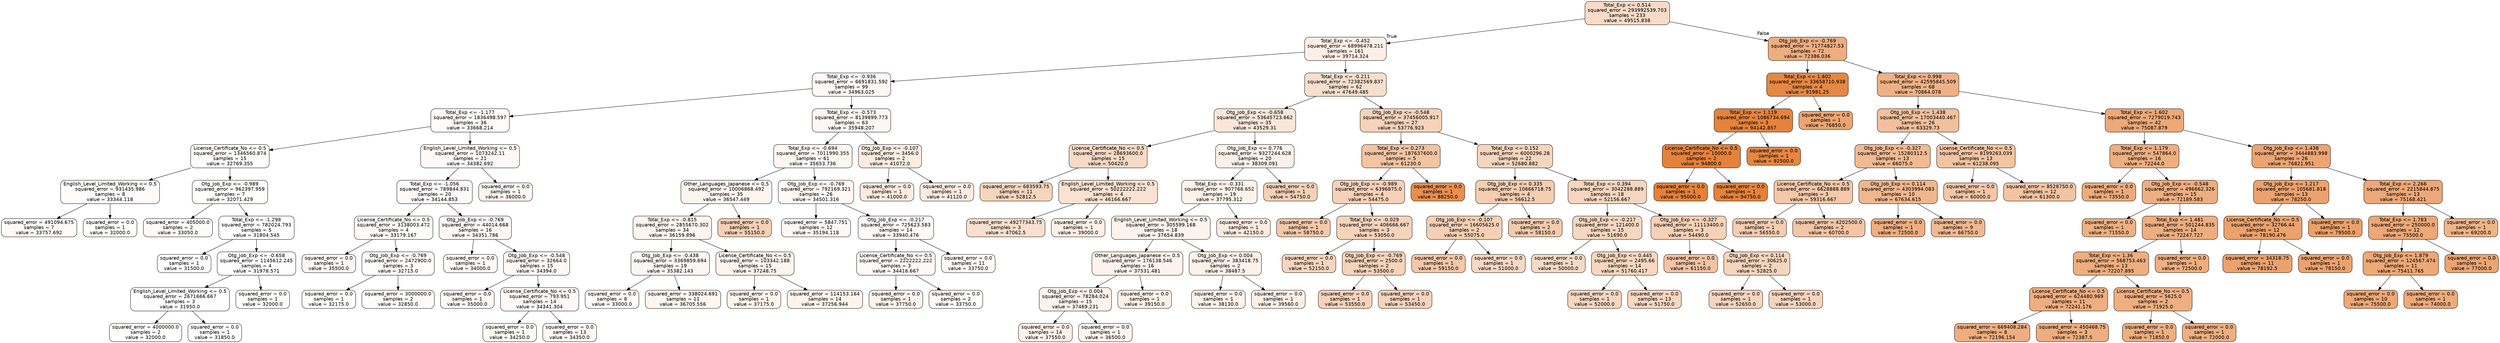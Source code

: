 digraph Tree {
node [shape=box, style="filled, rounded", color="black", fontname="helvetica"] ;
edge [fontname="helvetica"] ;
0 [label="Total_Exp <= 0.514\nsquared_error = 293992539.703\nsamples = 233\nvalue = 49515.838", fillcolor="#f8dbc7"] ;
1 [label="Total_Exp <= -0.452\nsquared_error = 68996478.211\nsamples = 161\nvalue = 39714.324", fillcolor="#fcefe5"] ;
0 -> 1 [labeldistance=2.5, labelangle=45, headlabel="True"] ;
2 [label="Total_Exp <= -0.936\nsquared_error = 6691831.592\nsamples = 99\nvalue = 34963.025", fillcolor="#fef8f4"] ;
1 -> 2 ;
3 [label="Total_Exp <= -1.177\nsquared_error = 1836498.597\nsamples = 36\nvalue = 33668.214", fillcolor="#fefbf8"] ;
2 -> 3 ;
4 [label="License_Certificate_No <= 0.5\nsquared_error = 1346560.874\nsamples = 15\nvalue = 32769.355", fillcolor="#fefcfb"] ;
3 -> 4 ;
5 [label="English_Level_Limited_Working <= 0.5\nsquared_error = 931435.986\nsamples = 8\nvalue = 33344.118", fillcolor="#fefbf9"] ;
4 -> 5 ;
6 [label="squared_error = 491094.675\nsamples = 7\nvalue = 33757.692", fillcolor="#fefbf8"] ;
5 -> 6 ;
7 [label="squared_error = 0.0\nsamples = 1\nvalue = 32000.0", fillcolor="#fffefd"] ;
5 -> 7 ;
8 [label="Otg_Job_Exp <= -0.989\nsquared_error = 962397.959\nsamples = 7\nvalue = 32071.429", fillcolor="#fffefd"] ;
4 -> 8 ;
9 [label="squared_error = 405000.0\nsamples = 2\nvalue = 33050.0", fillcolor="#fefcfa"] ;
8 -> 9 ;
10 [label="Total_Exp <= -1.298\nsquared_error = 782024.793\nsamples = 5\nvalue = 31804.545", fillcolor="#fffefe"] ;
8 -> 10 ;
11 [label="squared_error = 0.0\nsamples = 1\nvalue = 31500.0", fillcolor="#ffffff"] ;
10 -> 11 ;
12 [label="Otg_Job_Exp <= -0.658\nsquared_error = 1145612.245\nsamples = 4\nvalue = 31978.571", fillcolor="#fffefe"] ;
10 -> 12 ;
13 [label="English_Level_Limited_Working <= 0.5\nsquared_error = 2671666.667\nsamples = 3\nvalue = 31950.0", fillcolor="#fffefe"] ;
12 -> 13 ;
14 [label="squared_error = 4000000.0\nsamples = 2\nvalue = 32000.0", fillcolor="#fffefd"] ;
13 -> 14 ;
15 [label="squared_error = 0.0\nsamples = 1\nvalue = 31850.0", fillcolor="#fffefe"] ;
13 -> 15 ;
16 [label="squared_error = 0.0\nsamples = 1\nvalue = 32000.0", fillcolor="#fffefd"] ;
12 -> 16 ;
17 [label="English_Level_Limited_Working <= 0.5\nsquared_error = 1073242.11\nsamples = 21\nvalue = 34382.692", fillcolor="#fef9f6"] ;
3 -> 17 ;
18 [label="Total_Exp <= -1.056\nsquared_error = 789844.831\nsamples = 20\nvalue = 34144.853", fillcolor="#fefaf7"] ;
17 -> 18 ;
19 [label="License_Certificate_No <= 0.5\nsquared_error = 3138003.472\nsamples = 4\nvalue = 33179.167", fillcolor="#fefcfa"] ;
18 -> 19 ;
20 [label="squared_error = 0.0\nsamples = 1\nvalue = 35500.0", fillcolor="#fdf7f3"] ;
19 -> 20 ;
21 [label="Otg_Job_Exp <= -0.769\nsquared_error = 2472900.0\nsamples = 3\nvalue = 32715.0", fillcolor="#fffdfb"] ;
19 -> 21 ;
22 [label="squared_error = 0.0\nsamples = 1\nvalue = 32175.0", fillcolor="#fffefd"] ;
21 -> 22 ;
23 [label="squared_error = 3000000.0\nsamples = 2\nvalue = 32850.0", fillcolor="#fefcfb"] ;
21 -> 23 ;
24 [label="Otg_Job_Exp <= -0.769\nsquared_error = 44014.668\nsamples = 16\nvalue = 34351.786", fillcolor="#fef9f6"] ;
18 -> 24 ;
25 [label="squared_error = 0.0\nsamples = 1\nvalue = 34000.0", fillcolor="#fefaf7"] ;
24 -> 25 ;
26 [label="Otg_Job_Exp <= -0.548\nsquared_error = 32664.0\nsamples = 15\nvalue = 34394.0", fillcolor="#fef9f6"] ;
24 -> 26 ;
27 [label="squared_error = 0.0\nsamples = 1\nvalue = 35000.0", fillcolor="#fef8f4"] ;
26 -> 27 ;
28 [label="License_Certificate_No <= 0.5\nsquared_error = 793.951\nsamples = 14\nvalue = 34341.304", fillcolor="#fef9f6"] ;
26 -> 28 ;
29 [label="squared_error = 0.0\nsamples = 1\nvalue = 34250.0", fillcolor="#fefaf6"] ;
28 -> 29 ;
30 [label="squared_error = 0.0\nsamples = 13\nvalue = 34350.0", fillcolor="#fef9f6"] ;
28 -> 30 ;
31 [label="squared_error = 0.0\nsamples = 1\nvalue = 36000.0", fillcolor="#fdf6f1"] ;
17 -> 31 ;
32 [label="Total_Exp <= -0.573\nsquared_error = 8139899.773\nsamples = 63\nvalue = 35948.207", fillcolor="#fdf6f1"] ;
2 -> 32 ;
33 [label="Total_Exp <= -0.694\nsquared_error = 7011990.355\nsamples = 61\nvalue = 35653.736", fillcolor="#fdf7f2"] ;
32 -> 33 ;
34 [label="Other_Languages_Japanese <= 0.5\nsquared_error = 10006868.492\nsamples = 35\nvalue = 36547.449", fillcolor="#fdf5ef"] ;
33 -> 34 ;
35 [label="Total_Exp <= -0.815\nsquared_error = 2855670.302\nsamples = 34\nvalue = 36159.896", fillcolor="#fdf6f0"] ;
34 -> 35 ;
36 [label="Otg_Job_Exp <= -0.438\nsquared_error = 3369859.694\nsamples = 19\nvalue = 35382.143", fillcolor="#fdf7f3"] ;
35 -> 36 ;
37 [label="squared_error = 0.0\nsamples = 8\nvalue = 33000.0", fillcolor="#fefcfa"] ;
36 -> 37 ;
38 [label="squared_error = 338024.691\nsamples = 11\nvalue = 36705.556", fillcolor="#fdf5ef"] ;
36 -> 38 ;
39 [label="License_Certificate_No <= 0.5\nsquared_error = 103342.188\nsamples = 15\nvalue = 37248.75", fillcolor="#fdf4ed"] ;
35 -> 39 ;
40 [label="squared_error = 0.0\nsamples = 1\nvalue = 37175.0", fillcolor="#fdf4ed"] ;
39 -> 40 ;
41 [label="squared_error = 114153.164\nsamples = 14\nvalue = 37256.944", fillcolor="#fdf4ed"] ;
39 -> 41 ;
42 [label="squared_error = 0.0\nsamples = 1\nvalue = 55150.0", fillcolor="#f5d0b5"] ;
34 -> 42 ;
43 [label="Otg_Job_Exp <= -0.769\nsquared_error = 792169.321\nsamples = 26\nvalue = 34501.316", fillcolor="#fef9f6"] ;
33 -> 43 ;
44 [label="squared_error = 5847.751\nsamples = 12\nvalue = 35194.118", fillcolor="#fdf8f3"] ;
43 -> 44 ;
45 [label="Otg_Job_Exp <= -0.217\nsquared_error = 725623.583\nsamples = 14\nvalue = 33940.476", fillcolor="#fefaf7"] ;
43 -> 45 ;
46 [label="License_Certificate_No <= 0.5\nsquared_error = 2222222.222\nsamples = 3\nvalue = 34416.667", fillcolor="#fef9f6"] ;
45 -> 46 ;
47 [label="squared_error = 0.0\nsamples = 1\nvalue = 37750.0", fillcolor="#fcf3ec"] ;
46 -> 47 ;
48 [label="squared_error = 0.0\nsamples = 2\nvalue = 33750.0", fillcolor="#fefbf8"] ;
46 -> 48 ;
49 [label="squared_error = 0.0\nsamples = 11\nvalue = 33750.0", fillcolor="#fefbf8"] ;
45 -> 49 ;
50 [label="Otg_Job_Exp <= -0.107\nsquared_error = 3456.0\nsamples = 2\nvalue = 41072.0", fillcolor="#fbece1"] ;
32 -> 50 ;
51 [label="squared_error = 0.0\nsamples = 1\nvalue = 41000.0", fillcolor="#fbece1"] ;
50 -> 51 ;
52 [label="squared_error = 0.0\nsamples = 1\nvalue = 41120.0", fillcolor="#fbece1"] ;
50 -> 52 ;
53 [label="Total_Exp <= -0.211\nsquared_error = 72382569.837\nsamples = 62\nvalue = 47649.485", fillcolor="#f8dfcd"] ;
1 -> 53 ;
54 [label="Otg_Job_Exp <= -0.658\nsquared_error = 53645723.662\nsamples = 35\nvalue = 43529.31", fillcolor="#fae7d9"] ;
53 -> 54 ;
55 [label="License_Certificate_No <= 0.5\nsquared_error = 28693600.0\nsamples = 15\nvalue = 50420.0", fillcolor="#f7d9c4"] ;
54 -> 55 ;
56 [label="squared_error = 683593.75\nsamples = 11\nvalue = 52812.5", fillcolor="#f6d5bd"] ;
55 -> 56 ;
57 [label="English_Level_Limited_Working <= 0.5\nsquared_error = 50222222.222\nsamples = 4\nvalue = 46166.667", fillcolor="#f9e2d1"] ;
55 -> 57 ;
58 [label="squared_error = 49277343.75\nsamples = 3\nvalue = 47062.5", fillcolor="#f9e0ce"] ;
57 -> 58 ;
59 [label="squared_error = 0.0\nsamples = 1\nvalue = 39000.0", fillcolor="#fcf0e8"] ;
57 -> 59 ;
60 [label="Otg_Job_Exp <= 0.776\nsquared_error = 9327244.628\nsamples = 20\nvalue = 38309.091", fillcolor="#fcf1ea"] ;
54 -> 60 ;
61 [label="Total_Exp <= -0.331\nsquared_error = 907768.652\nsamples = 19\nvalue = 37795.312", fillcolor="#fcf3eb"] ;
60 -> 61 ;
62 [label="English_Level_Limited_Working <= 0.5\nsquared_error = 305599.168\nsamples = 18\nvalue = 37654.839", fillcolor="#fcf3ec"] ;
61 -> 62 ;
63 [label="Other_Languages_Japanese <= 0.5\nsquared_error = 176138.546\nsamples = 16\nvalue = 37531.481", fillcolor="#fdf3ec"] ;
62 -> 63 ;
64 [label="Otg_Job_Exp <= 0.004\nsquared_error = 78284.024\nsamples = 15\nvalue = 37469.231", fillcolor="#fdf3ec"] ;
63 -> 64 ;
65 [label="squared_error = 0.0\nsamples = 14\nvalue = 37550.0", fillcolor="#fdf3ec"] ;
64 -> 65 ;
66 [label="squared_error = 0.0\nsamples = 1\nvalue = 36500.0", fillcolor="#fdf5ef"] ;
64 -> 66 ;
67 [label="squared_error = 0.0\nsamples = 1\nvalue = 39150.0", fillcolor="#fcf0e7"] ;
63 -> 67 ;
68 [label="Otg_Job_Exp <= 0.004\nsquared_error = 383418.75\nsamples = 2\nvalue = 38487.5", fillcolor="#fcf1e9"] ;
62 -> 68 ;
69 [label="squared_error = 0.0\nsamples = 1\nvalue = 38130.0", fillcolor="#fcf2ea"] ;
68 -> 69 ;
70 [label="squared_error = 0.0\nsamples = 1\nvalue = 39560.0", fillcolor="#fcefe6"] ;
68 -> 70 ;
71 [label="squared_error = 0.0\nsamples = 1\nvalue = 42150.0", fillcolor="#fbeade"] ;
61 -> 71 ;
72 [label="squared_error = 0.0\nsamples = 1\nvalue = 54750.0", fillcolor="#f5d1b7"] ;
60 -> 72 ;
73 [label="Otg_Job_Exp <= -0.548\nsquared_error = 37456005.917\nsamples = 27\nvalue = 53776.923", fillcolor="#f6d3ba"] ;
53 -> 73 ;
74 [label="Total_Exp <= 0.273\nsquared_error = 187637600.0\nsamples = 5\nvalue = 61230.0", fillcolor="#f3c4a2"] ;
73 -> 74 ;
75 [label="Otg_Job_Exp <= -0.989\nsquared_error = 6396875.0\nsamples = 4\nvalue = 54475.0", fillcolor="#f6d1b7"] ;
74 -> 75 ;
76 [label="squared_error = 0.0\nsamples = 1\nvalue = 58750.0", fillcolor="#f4c9aa"] ;
75 -> 76 ;
77 [label="Total_Exp <= -0.029\nsquared_error = 406666.667\nsamples = 3\nvalue = 53050.0", fillcolor="#f6d4bc"] ;
75 -> 77 ;
78 [label="squared_error = 0.0\nsamples = 1\nvalue = 52150.0", fillcolor="#f7d6bf"] ;
77 -> 78 ;
79 [label="Otg_Job_Exp <= -0.769\nsquared_error = 2500.0\nsamples = 2\nvalue = 53500.0", fillcolor="#f6d3ba"] ;
77 -> 79 ;
80 [label="squared_error = 0.0\nsamples = 1\nvalue = 53550.0", fillcolor="#f6d3ba"] ;
79 -> 80 ;
81 [label="squared_error = 0.0\nsamples = 1\nvalue = 53450.0", fillcolor="#f6d3bb"] ;
79 -> 81 ;
82 [label="squared_error = 0.0\nsamples = 1\nvalue = 88250.0", fillcolor="#e88e4e"] ;
74 -> 82 ;
83 [label="Total_Exp <= 0.152\nsquared_error = 6000296.28\nsamples = 22\nvalue = 52680.882", fillcolor="#f6d5bd"] ;
73 -> 83 ;
84 [label="Otg_Job_Exp <= 0.335\nsquared_error = 10666718.75\nsamples = 4\nvalue = 56612.5", fillcolor="#f5cdb1"] ;
83 -> 84 ;
85 [label="Otg_Job_Exp <= -0.107\nsquared_error = 16605625.0\nsamples = 2\nvalue = 55075.0", fillcolor="#f5d0b5"] ;
84 -> 85 ;
86 [label="squared_error = 0.0\nsamples = 1\nvalue = 59150.0", fillcolor="#f4c8a9"] ;
85 -> 86 ;
87 [label="squared_error = 0.0\nsamples = 1\nvalue = 51000.0", fillcolor="#f7d8c2"] ;
85 -> 87 ;
88 [label="squared_error = 0.0\nsamples = 2\nvalue = 58150.0", fillcolor="#f4caac"] ;
84 -> 88 ;
89 [label="Total_Exp <= 0.394\nsquared_error = 3042288.889\nsamples = 18\nvalue = 52156.667", fillcolor="#f7d6bf"] ;
83 -> 89 ;
90 [label="Otg_Job_Exp <= -0.217\nsquared_error = 121400.0\nsamples = 15\nvalue = 51690.0", fillcolor="#f7d7c0"] ;
89 -> 90 ;
91 [label="squared_error = 0.0\nsamples = 1\nvalue = 50000.0", fillcolor="#f7dac5"] ;
90 -> 91 ;
92 [label="Otg_Job_Exp <= 0.445\nsquared_error = 2495.66\nsamples = 14\nvalue = 51760.417", fillcolor="#f7d7c0"] ;
90 -> 92 ;
93 [label="squared_error = 0.0\nsamples = 1\nvalue = 52000.0", fillcolor="#f7d6bf"] ;
92 -> 93 ;
94 [label="squared_error = 0.0\nsamples = 13\nvalue = 51750.0", fillcolor="#f7d7c0"] ;
92 -> 94 ;
95 [label="Otg_Job_Exp <= -0.327\nsquared_error = 11113400.0\nsamples = 3\nvalue = 54490.0", fillcolor="#f6d1b7"] ;
89 -> 95 ;
96 [label="squared_error = 0.0\nsamples = 1\nvalue = 61150.0", fillcolor="#f3c4a3"] ;
95 -> 96 ;
97 [label="Otg_Job_Exp <= 0.114\nsquared_error = 30625.0\nsamples = 2\nvalue = 52825.0", fillcolor="#f6d5bd"] ;
95 -> 97 ;
98 [label="squared_error = 0.0\nsamples = 1\nvalue = 52650.0", fillcolor="#f6d5bd"] ;
97 -> 98 ;
99 [label="squared_error = 0.0\nsamples = 1\nvalue = 53000.0", fillcolor="#f6d4bc"] ;
97 -> 99 ;
100 [label="Otg_Job_Exp <= -0.769\nsquared_error = 71774827.53\nsamples = 72\nvalue = 72386.036", fillcolor="#eeae80"] ;
0 -> 100 [labeldistance=2.5, labelangle=-45, headlabel="False"] ;
101 [label="Total_Exp <= 1.602\nsquared_error = 33658710.938\nsamples = 4\nvalue = 91981.25", fillcolor="#e68742"] ;
100 -> 101 ;
102 [label="Total_Exp <= 1.119\nsquared_error = 1086734.694\nsamples = 3\nvalue = 94142.857", fillcolor="#e5833c"] ;
101 -> 102 ;
103 [label="License_Certificate_No <= 0.5\nsquared_error = 10000.0\nsamples = 2\nvalue = 94800.0", fillcolor="#e5813a"] ;
102 -> 103 ;
104 [label="squared_error = 0.0\nsamples = 1\nvalue = 95000.0", fillcolor="#e58139"] ;
103 -> 104 ;
105 [label="squared_error = 0.0\nsamples = 1\nvalue = 94750.0", fillcolor="#e5813a"] ;
103 -> 105 ;
106 [label="squared_error = 0.0\nsamples = 1\nvalue = 92500.0", fillcolor="#e68641"] ;
102 -> 106 ;
107 [label="squared_error = 0.0\nsamples = 1\nvalue = 76850.0", fillcolor="#eca572"] ;
101 -> 107 ;
108 [label="Total_Exp <= 0.998\nsquared_error = 42595845.509\nsamples = 68\nvalue = 70864.078", fillcolor="#efb184"] ;
100 -> 108 ;
109 [label="Otg_Job_Exp <= 1.438\nsquared_error = 17003440.467\nsamples = 26\nvalue = 63329.73", fillcolor="#f2c09c"] ;
108 -> 109 ;
110 [label="Otg_Job_Exp <= -0.327\nsquared_error = 15280312.5\nsamples = 13\nvalue = 66075.0", fillcolor="#f1ba93"] ;
109 -> 110 ;
111 [label="License_Certificate_No <= 0.5\nsquared_error = 6628888.889\nsamples = 3\nvalue = 59316.667", fillcolor="#f4c8a8"] ;
110 -> 111 ;
112 [label="squared_error = 0.0\nsamples = 1\nvalue = 56550.0", fillcolor="#f5cdb1"] ;
111 -> 112 ;
113 [label="squared_error = 4202500.0\nsamples = 2\nvalue = 60700.0", fillcolor="#f3c5a4"] ;
111 -> 113 ;
114 [label="Otg_Job_Exp <= 0.114\nsquared_error = 4303994.083\nsamples = 10\nvalue = 67634.615", fillcolor="#f0b78e"] ;
110 -> 114 ;
115 [label="squared_error = 0.0\nsamples = 1\nvalue = 72500.0", fillcolor="#eeae7f"] ;
114 -> 115 ;
116 [label="squared_error = 0.0\nsamples = 9\nvalue = 66750.0", fillcolor="#f1b991"] ;
114 -> 116 ;
117 [label="License_Certificate_No <= 0.5\nsquared_error = 8199263.039\nsamples = 13\nvalue = 61238.095", fillcolor="#f3c4a2"] ;
109 -> 117 ;
118 [label="squared_error = 0.0\nsamples = 1\nvalue = 60000.0", fillcolor="#f3c6a6"] ;
117 -> 118 ;
119 [label="squared_error = 8528750.0\nsamples = 12\nvalue = 61300.0", fillcolor="#f3c4a2"] ;
117 -> 119 ;
120 [label="Total_Exp <= 1.602\nsquared_error = 7279019.743\nsamples = 42\nvalue = 75087.879", fillcolor="#eda977"] ;
108 -> 120 ;
121 [label="Total_Exp <= 1.179\nsquared_error = 547864.0\nsamples = 16\nvalue = 72244.0", fillcolor="#eeae80"] ;
120 -> 121 ;
122 [label="squared_error = 0.0\nsamples = 1\nvalue = 73550.0", fillcolor="#eeac7c"] ;
121 -> 122 ;
123 [label="Otg_Job_Exp <= -0.548\nsquared_error = 496662.326\nsamples = 15\nvalue = 72189.583", fillcolor="#eeae80"] ;
121 -> 123 ;
124 [label="squared_error = 0.0\nsamples = 1\nvalue = 71550.0", fillcolor="#efb082"] ;
123 -> 124 ;
125 [label="Total_Exp <= 1.481\nsquared_error = 501244.835\nsamples = 14\nvalue = 72247.727", fillcolor="#eeae80"] ;
123 -> 125 ;
126 [label="Total_Exp <= 1.36\nsquared_error = 568753.463\nsamples = 13\nvalue = 72207.895", fillcolor="#eeae80"] ;
125 -> 126 ;
127 [label="License_Certificate_No <= 0.5\nsquared_error = 624480.969\nsamples = 11\nvalue = 72241.176", fillcolor="#eeae80"] ;
126 -> 127 ;
128 [label="squared_error = 669408.284\nsamples = 8\nvalue = 72196.154", fillcolor="#eeae80"] ;
127 -> 128 ;
129 [label="squared_error = 450468.75\nsamples = 3\nvalue = 72387.5", fillcolor="#eeae80"] ;
127 -> 129 ;
130 [label="License_Certificate_No <= 0.5\nsquared_error = 5625.0\nsamples = 2\nvalue = 71925.0", fillcolor="#eeaf81"] ;
126 -> 130 ;
131 [label="squared_error = 0.0\nsamples = 1\nvalue = 71850.0", fillcolor="#eeaf81"] ;
130 -> 131 ;
132 [label="squared_error = 0.0\nsamples = 1\nvalue = 72000.0", fillcolor="#eeaf81"] ;
130 -> 132 ;
133 [label="squared_error = 0.0\nsamples = 1\nvalue = 72500.0", fillcolor="#eeae7f"] ;
125 -> 133 ;
134 [label="Otg_Job_Exp <= 1.438\nsquared_error = 3444883.998\nsamples = 26\nvalue = 76821.951", fillcolor="#eca572"] ;
120 -> 134 ;
135 [label="Otg_Job_Exp <= 1.217\nsquared_error = 105681.818\nsamples = 13\nvalue = 78250.0", fillcolor="#eca26d"] ;
134 -> 135 ;
136 [label="License_Certificate_No <= 0.5\nsquared_error = 32766.44\nsamples = 12\nvalue = 78190.476", fillcolor="#eca26d"] ;
135 -> 136 ;
137 [label="squared_error = 34318.75\nsamples = 11\nvalue = 78192.5", fillcolor="#eca26d"] ;
136 -> 137 ;
138 [label="squared_error = 0.0\nsamples = 1\nvalue = 78150.0", fillcolor="#eca26e"] ;
136 -> 138 ;
139 [label="squared_error = 0.0\nsamples = 1\nvalue = 79500.0", fillcolor="#eba069"] ;
135 -> 139 ;
140 [label="Total_Exp <= 2.266\nsquared_error = 2215844.875\nsamples = 13\nvalue = 75168.421", fillcolor="#eda877"] ;
134 -> 140 ;
141 [label="Total_Exp <= 1.783\nsquared_error = 250000.0\nsamples = 12\nvalue = 75500.0", fillcolor="#eda876"] ;
140 -> 141 ;
142 [label="Otg_Job_Exp <= 1.879\nsquared_error = 124567.474\nsamples = 11\nvalue = 75411.765", fillcolor="#eda876"] ;
141 -> 142 ;
143 [label="squared_error = 0.0\nsamples = 10\nvalue = 75500.0", fillcolor="#eda876"] ;
142 -> 143 ;
144 [label="squared_error = 0.0\nsamples = 1\nvalue = 74000.0", fillcolor="#eeab7a"] ;
142 -> 144 ;
145 [label="squared_error = 0.0\nsamples = 1\nvalue = 77000.0", fillcolor="#eca571"] ;
141 -> 145 ;
146 [label="squared_error = 0.0\nsamples = 1\nvalue = 69200.0", fillcolor="#f0b489"] ;
140 -> 146 ;
}